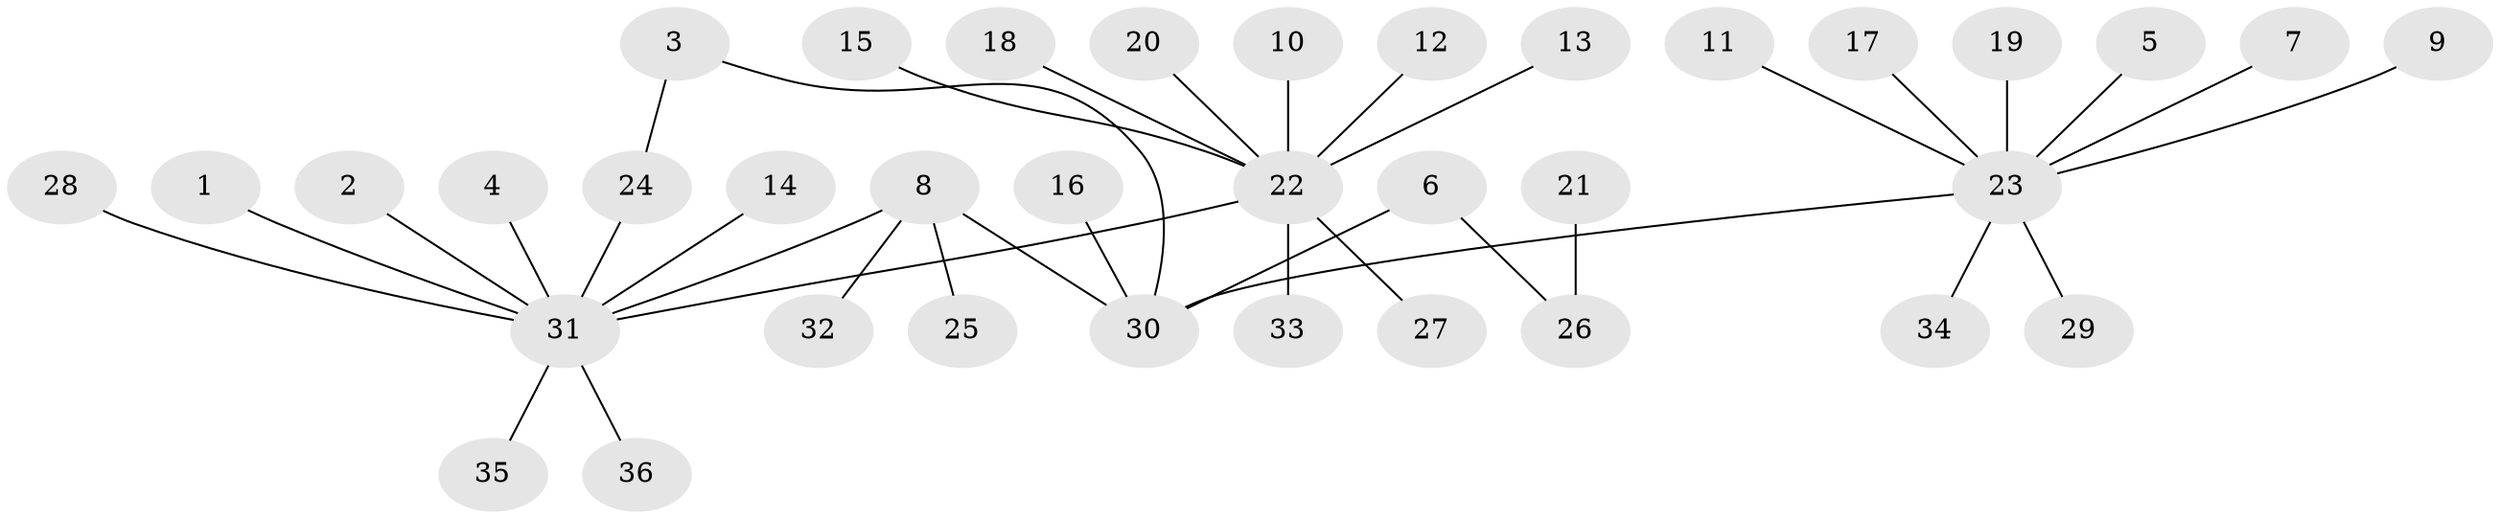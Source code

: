 // original degree distribution, {10: 0.029411764705882353, 5: 0.014705882352941176, 1: 0.6176470588235294, 3: 0.10294117647058823, 2: 0.19117647058823528, 7: 0.014705882352941176, 4: 0.014705882352941176, 11: 0.014705882352941176}
// Generated by graph-tools (version 1.1) at 2025/49/03/09/25 03:49:55]
// undirected, 36 vertices, 36 edges
graph export_dot {
graph [start="1"]
  node [color=gray90,style=filled];
  1;
  2;
  3;
  4;
  5;
  6;
  7;
  8;
  9;
  10;
  11;
  12;
  13;
  14;
  15;
  16;
  17;
  18;
  19;
  20;
  21;
  22;
  23;
  24;
  25;
  26;
  27;
  28;
  29;
  30;
  31;
  32;
  33;
  34;
  35;
  36;
  1 -- 31 [weight=1.0];
  2 -- 31 [weight=1.0];
  3 -- 24 [weight=1.0];
  3 -- 30 [weight=1.0];
  4 -- 31 [weight=1.0];
  5 -- 23 [weight=1.0];
  6 -- 26 [weight=1.0];
  6 -- 30 [weight=1.0];
  7 -- 23 [weight=1.0];
  8 -- 25 [weight=1.0];
  8 -- 30 [weight=1.0];
  8 -- 31 [weight=1.0];
  8 -- 32 [weight=1.0];
  9 -- 23 [weight=1.0];
  10 -- 22 [weight=1.0];
  11 -- 23 [weight=1.0];
  12 -- 22 [weight=1.0];
  13 -- 22 [weight=1.0];
  14 -- 31 [weight=1.0];
  15 -- 22 [weight=1.0];
  16 -- 30 [weight=1.0];
  17 -- 23 [weight=1.0];
  18 -- 22 [weight=1.0];
  19 -- 23 [weight=1.0];
  20 -- 22 [weight=1.0];
  21 -- 26 [weight=1.0];
  22 -- 27 [weight=1.0];
  22 -- 31 [weight=1.0];
  22 -- 33 [weight=1.0];
  23 -- 29 [weight=1.0];
  23 -- 30 [weight=1.0];
  23 -- 34 [weight=1.0];
  24 -- 31 [weight=1.0];
  28 -- 31 [weight=1.0];
  31 -- 35 [weight=1.0];
  31 -- 36 [weight=1.0];
}
